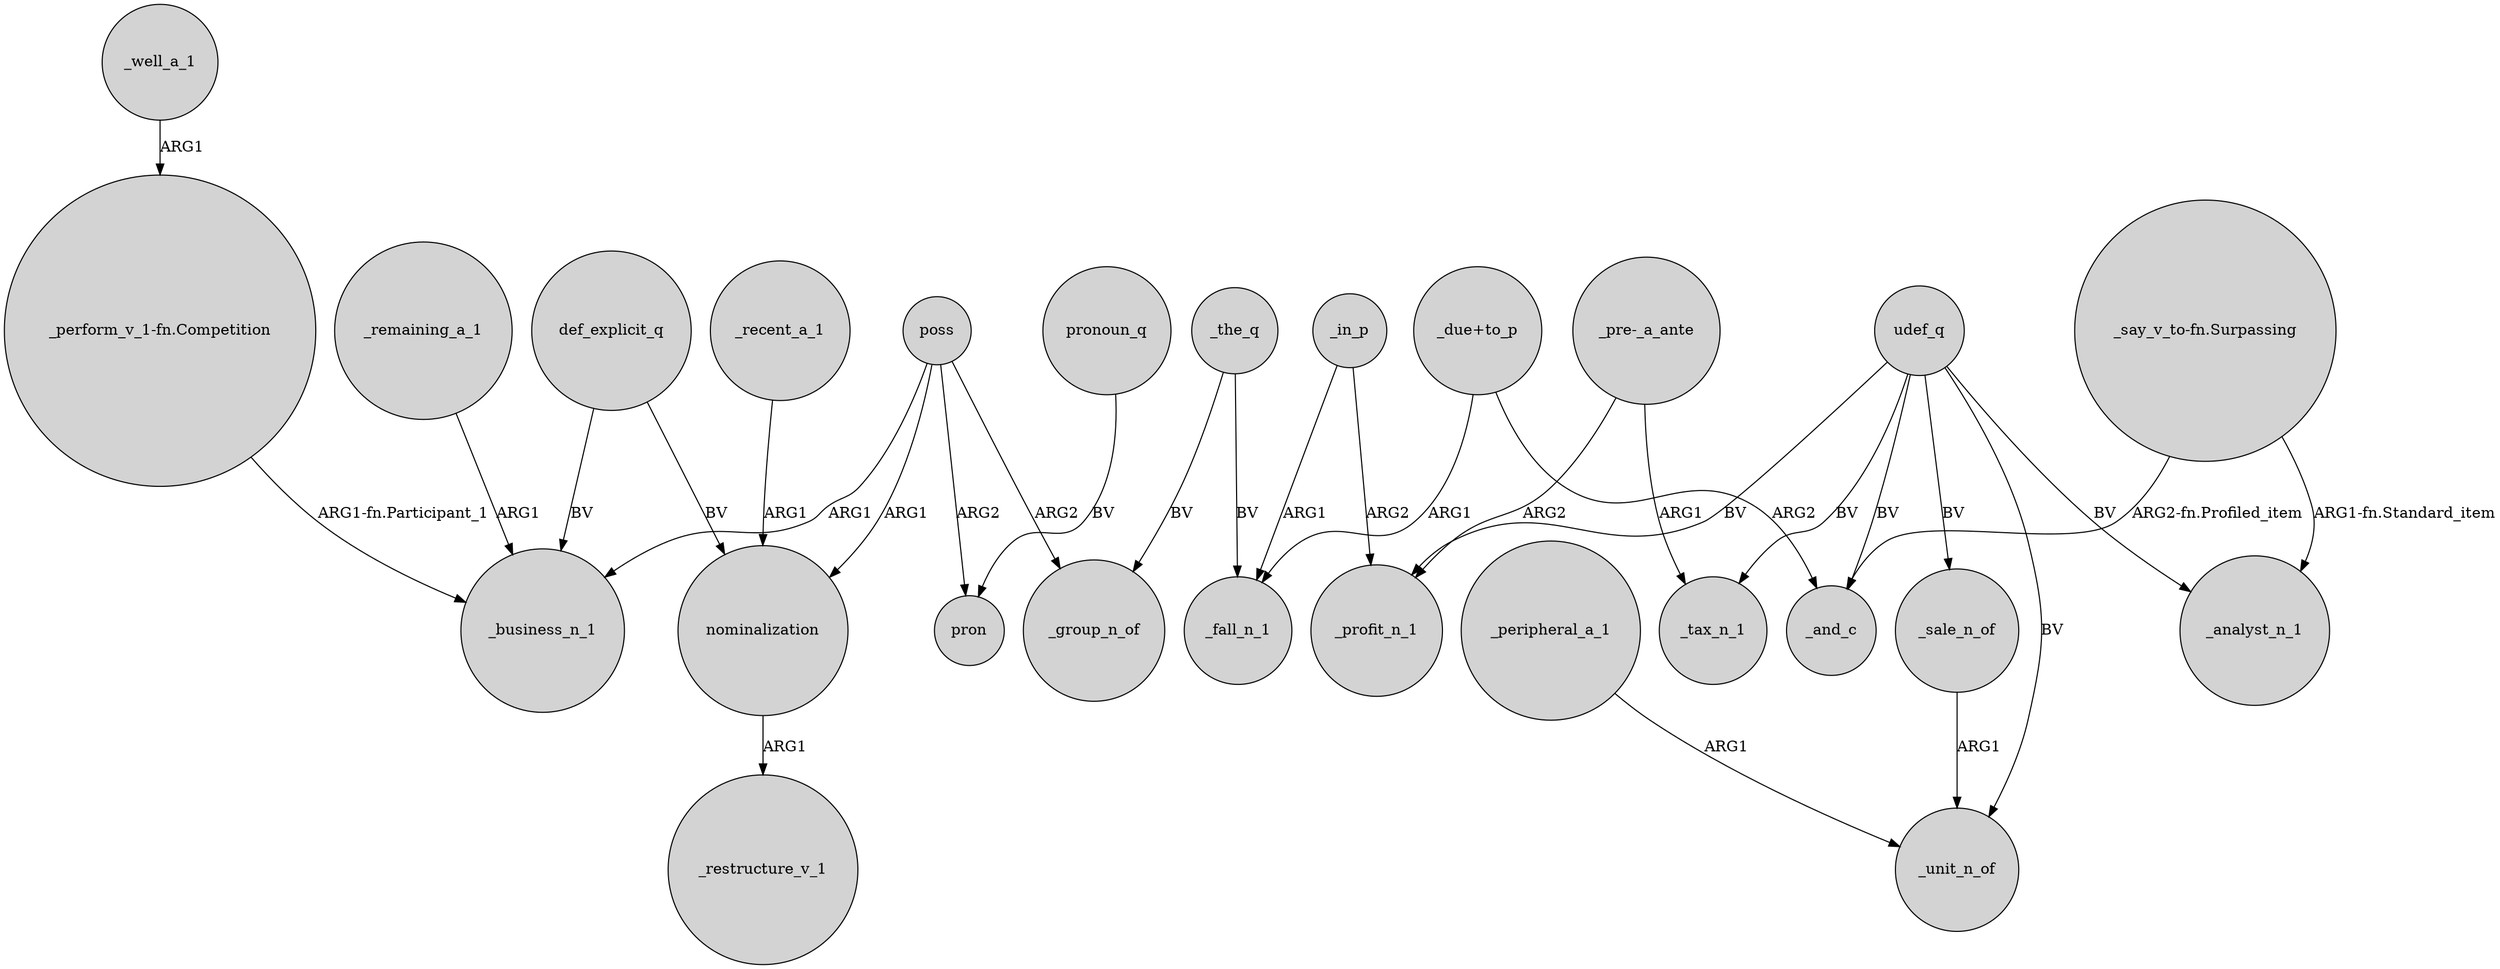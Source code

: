 digraph {
	node [shape=circle style=filled]
	def_explicit_q -> _business_n_1 [label=BV]
	poss -> _business_n_1 [label=ARG1]
	udef_q -> _unit_n_of [label=BV]
	udef_q -> _analyst_n_1 [label=BV]
	"_pre-_a_ante" -> _profit_n_1 [label=ARG2]
	udef_q -> _tax_n_1 [label=BV]
	_the_q -> _fall_n_1 [label=BV]
	_recent_a_1 -> nominalization [label=ARG1]
	_peripheral_a_1 -> _unit_n_of [label=ARG1]
	udef_q -> _profit_n_1 [label=BV]
	poss -> _group_n_of [label=ARG2]
	udef_q -> _sale_n_of [label=BV]
	udef_q -> _and_c [label=BV]
	poss -> nominalization [label=ARG1]
	_in_p -> _profit_n_1 [label=ARG2]
	pronoun_q -> pron [label=BV]
	poss -> pron [label=ARG2]
	nominalization -> _restructure_v_1 [label=ARG1]
	_the_q -> _group_n_of [label=BV]
	def_explicit_q -> nominalization [label=BV]
	"_say_v_to-fn.Surpassing" -> _and_c [label="ARG2-fn.Profiled_item"]
	_sale_n_of -> _unit_n_of [label=ARG1]
	_well_a_1 -> "_perform_v_1-fn.Competition" [label=ARG1]
	"_pre-_a_ante" -> _tax_n_1 [label=ARG1]
	_in_p -> _fall_n_1 [label=ARG1]
	"_due+to_p" -> _fall_n_1 [label=ARG1]
	"_due+to_p" -> _and_c [label=ARG2]
	_remaining_a_1 -> _business_n_1 [label=ARG1]
	"_say_v_to-fn.Surpassing" -> _analyst_n_1 [label="ARG1-fn.Standard_item"]
	"_perform_v_1-fn.Competition" -> _business_n_1 [label="ARG1-fn.Participant_1"]
}
